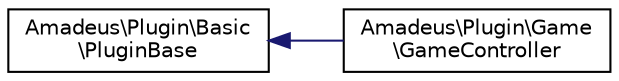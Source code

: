 digraph "Graphical Class Hierarchy"
{
  edge [fontname="Helvetica",fontsize="10",labelfontname="Helvetica",labelfontsize="10"];
  node [fontname="Helvetica",fontsize="10",shape=record];
  rankdir="LR";
  Node0 [label="Amadeus\\Plugin\\Basic\l\\PluginBase",height=0.2,width=0.4,color="black", fillcolor="white", style="filled",URL="$classAmadeus_1_1Plugin_1_1Basic_1_1PluginBase.html"];
  Node0 -> Node1 [dir="back",color="midnightblue",fontsize="10",style="solid",fontname="Helvetica"];
  Node1 [label="Amadeus\\Plugin\\Game\l\\GameController",height=0.2,width=0.4,color="black", fillcolor="white", style="filled",URL="$classAmadeus_1_1Plugin_1_1Game_1_1GameController.html"];
}

